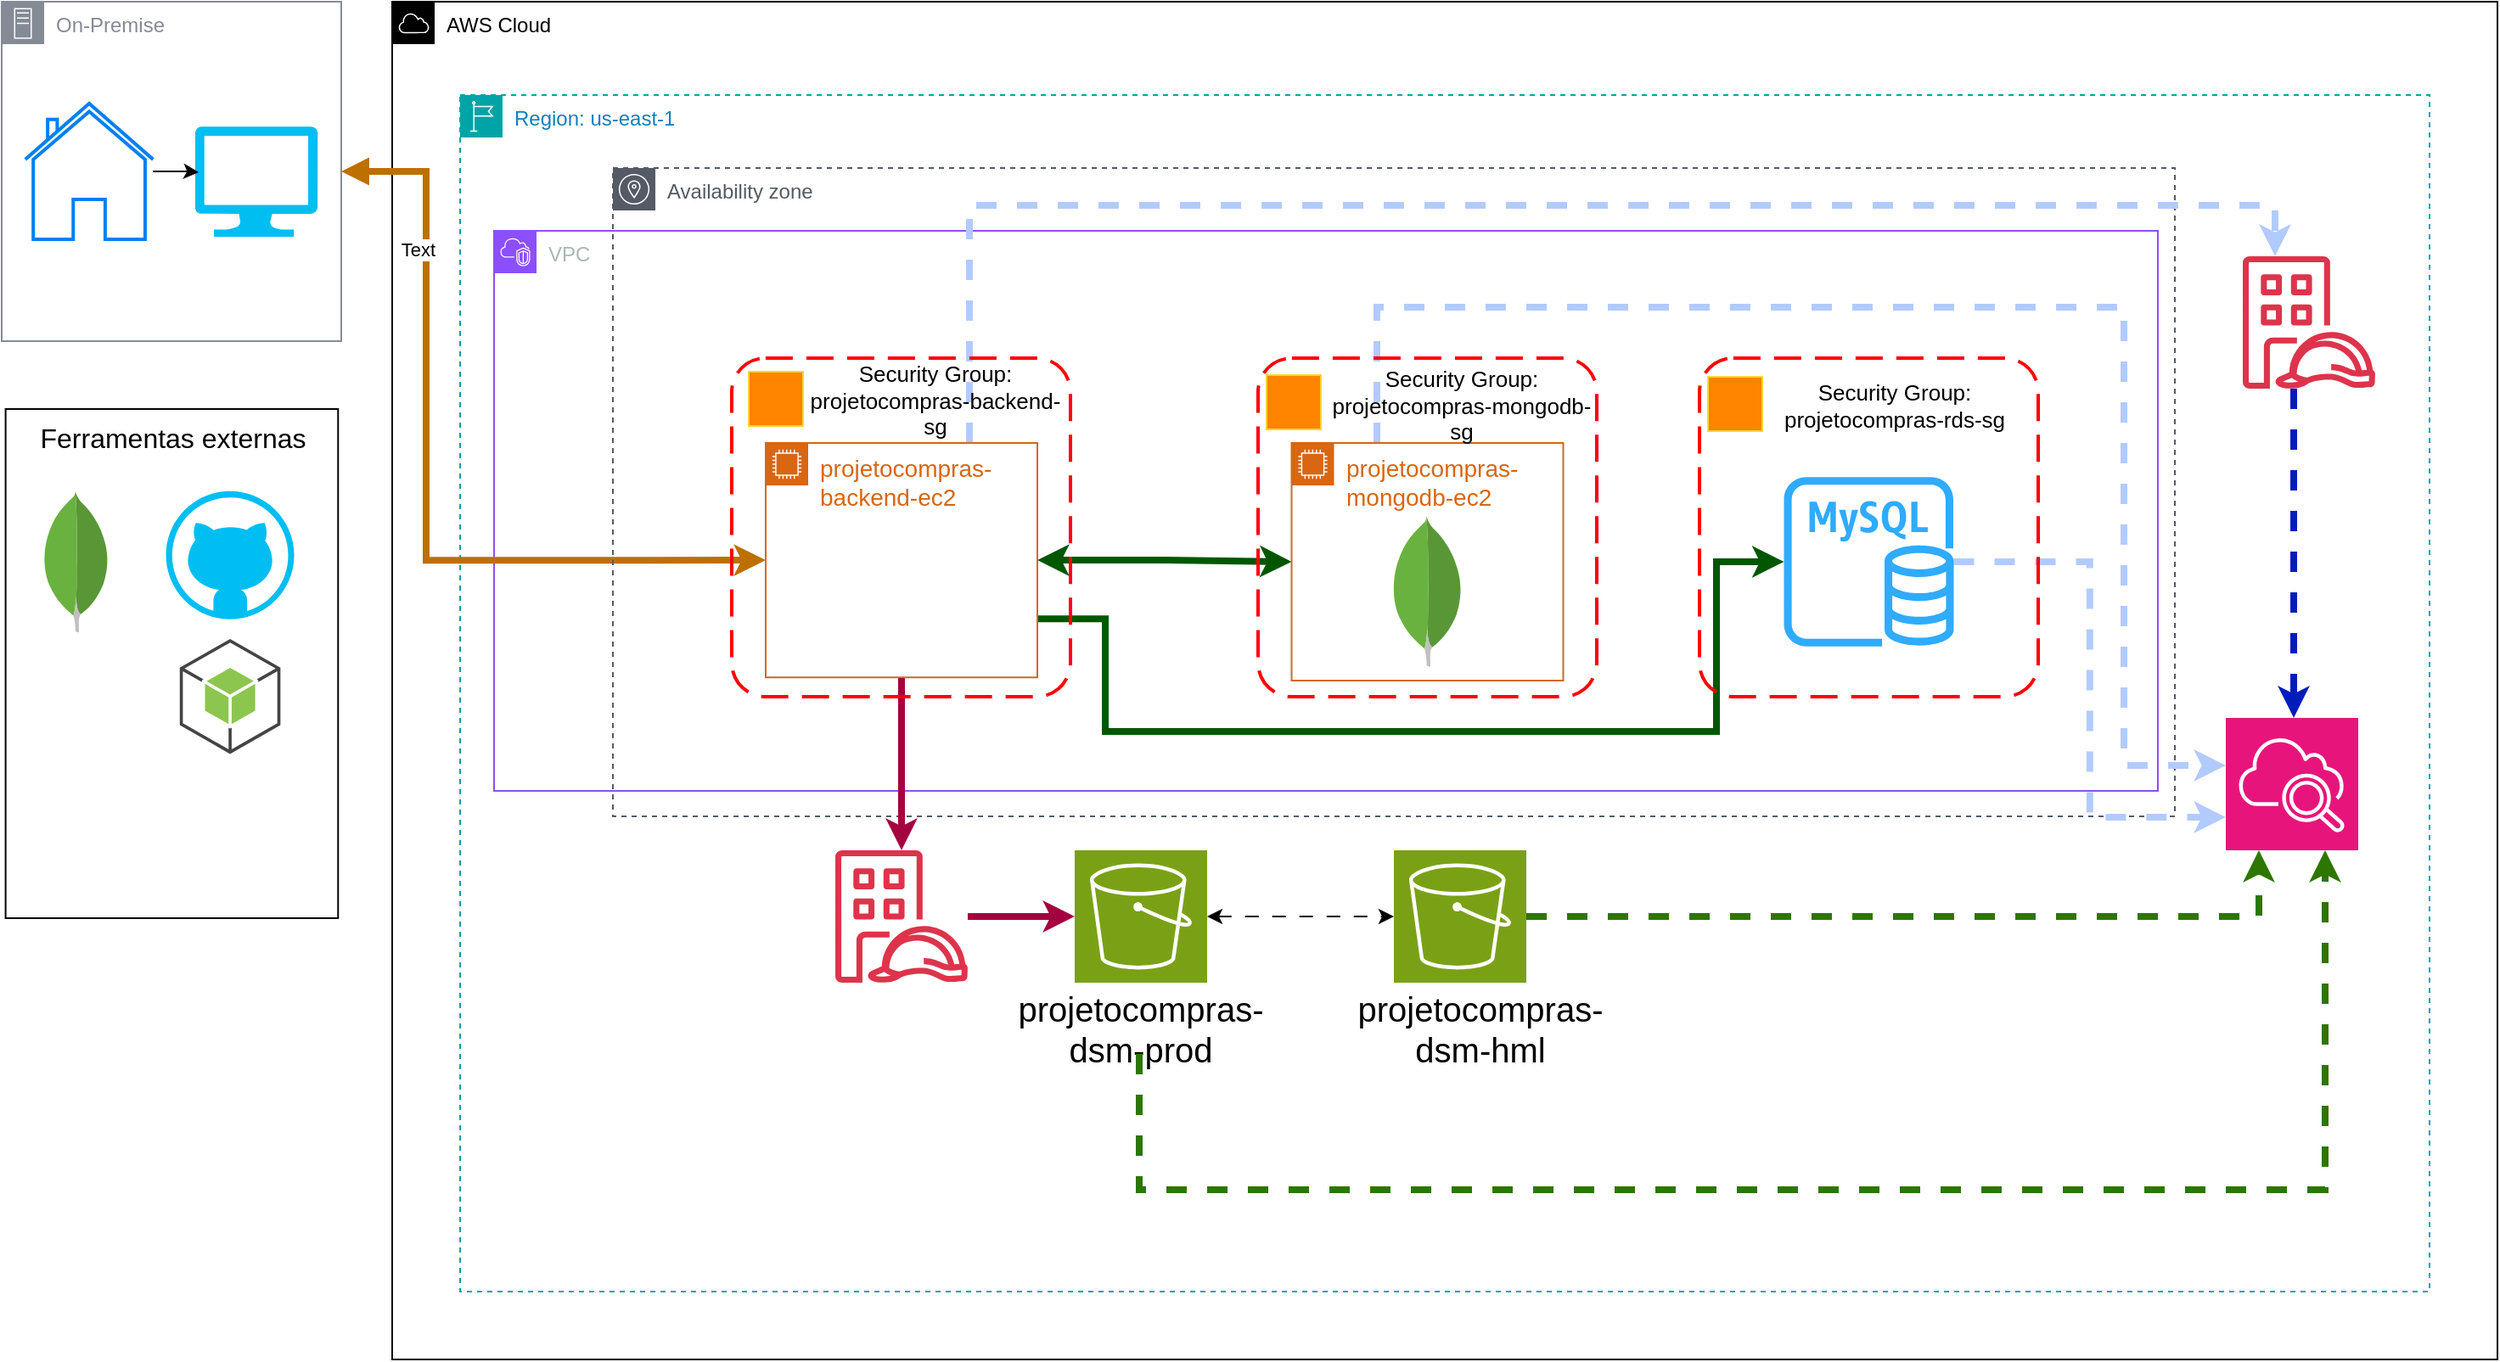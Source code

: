 <mxfile version="27.1.6">
  <diagram name="Página-1" id="vyTau0bZgFVx9bEcydUV">
    <mxGraphModel dx="1577" dy="998" grid="1" gridSize="10" guides="1" tooltips="1" connect="1" arrows="1" fold="1" page="1" pageScale="1" pageWidth="1600" pageHeight="1200" background="light-dark(#FFFFFF,#FFFFFF)" math="0" shadow="0">
      <root>
        <mxCell id="0" />
        <mxCell id="1" parent="0" />
        <mxCell id="H6Oon9mDKoxW9bWXJ_qD-19" value="AWS Cloud" style="sketch=0;outlineConnect=0;gradientColor=none;html=1;whiteSpace=wrap;fontSize=12;fontStyle=0;shape=mxgraph.aws4.group;grIcon=mxgraph.aws4.group_aws_cloud;strokeColor=light-dark(#000000,#000000);fillColor=light-dark(#FFFFFF,#FFFFFF);verticalAlign=top;align=left;spacingLeft=30;fontColor=light-dark(#000000,#000000);dashed=0;strokeWidth=1;" parent="1" vertex="1">
          <mxGeometry x="320" y="40" width="1240" height="800" as="geometry" />
        </mxCell>
        <mxCell id="H6Oon9mDKoxW9bWXJ_qD-20" value="Region: us-east-1" style="points=[[0,0],[0.25,0],[0.5,0],[0.75,0],[1,0],[1,0.25],[1,0.5],[1,0.75],[1,1],[0.75,1],[0.5,1],[0.25,1],[0,1],[0,0.75],[0,0.5],[0,0.25]];outlineConnect=0;gradientColor=none;html=1;whiteSpace=wrap;fontSize=12;fontStyle=0;container=1;pointerEvents=0;collapsible=0;recursiveResize=0;shape=mxgraph.aws4.group;grIcon=mxgraph.aws4.group_region;strokeColor=#00A4A6;fillColor=light-dark(#FFFFFF,#FFFFFF);verticalAlign=top;align=left;spacingLeft=30;fontColor=#147EBA;dashed=1;" parent="1" vertex="1">
          <mxGeometry x="360" y="95" width="1160" height="705" as="geometry" />
        </mxCell>
        <mxCell id="H6Oon9mDKoxW9bWXJ_qD-22" value="VPC" style="points=[[0,0],[0.25,0],[0.5,0],[0.75,0],[1,0],[1,0.25],[1,0.5],[1,0.75],[1,1],[0.75,1],[0.5,1],[0.25,1],[0,1],[0,0.75],[0,0.5],[0,0.25]];outlineConnect=0;gradientColor=none;html=1;whiteSpace=wrap;fontSize=12;fontStyle=0;container=1;pointerEvents=0;collapsible=0;recursiveResize=0;shape=mxgraph.aws4.group;grIcon=mxgraph.aws4.group_vpc2;strokeColor=#8C4FFF;fillColor=none;verticalAlign=top;align=left;spacingLeft=30;fontColor=#AAB7B8;dashed=0;" parent="H6Oon9mDKoxW9bWXJ_qD-20" vertex="1">
          <mxGeometry x="20" y="80" width="980" height="330" as="geometry" />
        </mxCell>
        <mxCell id="H6Oon9mDKoxW9bWXJ_qD-47" value="" style="sketch=0;points=[[0,0,0],[0.25,0,0],[0.5,0,0],[0.75,0,0],[1,0,0],[0,1,0],[0.25,1,0],[0.5,1,0],[0.75,1,0],[1,1,0],[0,0.25,0],[0,0.5,0],[0,0.75,0],[1,0.25,0],[1,0.5,0],[1,0.75,0]];outlineConnect=0;fontColor=#232F3E;fillColor=#7AA116;strokeColor=#ffffff;dashed=0;verticalLabelPosition=bottom;verticalAlign=top;align=center;html=1;fontSize=12;fontStyle=0;aspect=fixed;shape=mxgraph.aws4.resourceIcon;resIcon=mxgraph.aws4.s3;" parent="H6Oon9mDKoxW9bWXJ_qD-20" vertex="1">
          <mxGeometry x="550" y="445" width="78" height="78" as="geometry" />
        </mxCell>
        <mxCell id="H6Oon9mDKoxW9bWXJ_qD-49" value="projetocompras-dsm-hml" style="text;html=1;align=center;verticalAlign=middle;whiteSpace=wrap;rounded=0;fontSize=20;fontColor=light-dark(#000000,#000000);" parent="H6Oon9mDKoxW9bWXJ_qD-20" vertex="1">
          <mxGeometry x="560" y="535" width="82" height="30" as="geometry" />
        </mxCell>
        <mxCell id="H6Oon9mDKoxW9bWXJ_qD-73" style="edgeStyle=orthogonalEdgeStyle;rounded=0;orthogonalLoop=1;jettySize=auto;html=1;fillColor=#0050ef;strokeColor=#001DBC;dashed=1;strokeWidth=4;" parent="H6Oon9mDKoxW9bWXJ_qD-20" source="H6Oon9mDKoxW9bWXJ_qD-52" target="H6Oon9mDKoxW9bWXJ_qD-46" edge="1">
          <mxGeometry relative="1" as="geometry">
            <Array as="points">
              <mxPoint x="1080" y="275" />
              <mxPoint x="1080" y="275" />
            </Array>
          </mxGeometry>
        </mxCell>
        <mxCell id="H6Oon9mDKoxW9bWXJ_qD-52" value="" style="sketch=0;outlineConnect=0;fontColor=#232F3E;gradientColor=none;fillColor=#DD344C;strokeColor=none;dashed=0;verticalLabelPosition=bottom;verticalAlign=top;align=center;html=1;fontSize=12;fontStyle=0;aspect=fixed;pointerEvents=1;shape=mxgraph.aws4.identity_access_management_iam_roles_anywhere;" parent="H6Oon9mDKoxW9bWXJ_qD-20" vertex="1">
          <mxGeometry x="1050" y="95" width="78" height="78" as="geometry" />
        </mxCell>
        <mxCell id="H6Oon9mDKoxW9bWXJ_qD-46" value="" style="sketch=0;points=[[0,0,0],[0.25,0,0],[0.5,0,0],[0.75,0,0],[1,0,0],[0,1,0],[0.25,1,0],[0.5,1,0],[0.75,1,0],[1,1,0],[0,0.25,0],[0,0.5,0],[0,0.75,0],[1,0.25,0],[1,0.5,0],[1,0.75,0]];points=[[0,0,0],[0.25,0,0],[0.5,0,0],[0.75,0,0],[1,0,0],[0,1,0],[0.25,1,0],[0.5,1,0],[0.75,1,0],[1,1,0],[0,0.25,0],[0,0.5,0],[0,0.75,0],[1,0.25,0],[1,0.5,0],[1,0.75,0]];outlineConnect=0;fontColor=#232F3E;fillColor=#E7157B;strokeColor=#ffffff;dashed=0;verticalLabelPosition=bottom;verticalAlign=top;align=center;html=1;fontSize=12;fontStyle=0;aspect=fixed;shape=mxgraph.aws4.resourceIcon;resIcon=mxgraph.aws4.cloudwatch_2;" parent="H6Oon9mDKoxW9bWXJ_qD-20" vertex="1">
          <mxGeometry x="1040" y="367" width="78" height="78" as="geometry" />
        </mxCell>
        <mxCell id="H6Oon9mDKoxW9bWXJ_qD-67" value="" style="edgeStyle=orthogonalEdgeStyle;rounded=0;orthogonalLoop=1;jettySize=auto;html=1;fillColor=#d80073;strokeColor=#A50040;strokeWidth=4;" parent="H6Oon9mDKoxW9bWXJ_qD-20" source="H6Oon9mDKoxW9bWXJ_qD-51" target="H6Oon9mDKoxW9bWXJ_qD-45" edge="1">
          <mxGeometry relative="1" as="geometry" />
        </mxCell>
        <mxCell id="H6Oon9mDKoxW9bWXJ_qD-51" value="" style="sketch=0;outlineConnect=0;fontColor=#232F3E;gradientColor=none;fillColor=#DD344C;strokeColor=none;dashed=0;verticalLabelPosition=bottom;verticalAlign=top;align=center;html=1;fontSize=12;fontStyle=0;aspect=fixed;pointerEvents=1;shape=mxgraph.aws4.identity_access_management_iam_roles_anywhere;" parent="H6Oon9mDKoxW9bWXJ_qD-20" vertex="1">
          <mxGeometry x="221" y="445" width="78" height="78" as="geometry" />
        </mxCell>
        <mxCell id="H6Oon9mDKoxW9bWXJ_qD-48" value="projetocompras-dsm-prod" style="text;html=1;align=center;verticalAlign=middle;whiteSpace=wrap;rounded=0;fontSize=20;fontColor=light-dark(#000000,#000000);" parent="H6Oon9mDKoxW9bWXJ_qD-20" vertex="1">
          <mxGeometry x="371" y="535" width="60" height="30" as="geometry" />
        </mxCell>
        <mxCell id="H6Oon9mDKoxW9bWXJ_qD-68" style="edgeStyle=orthogonalEdgeStyle;rounded=0;orthogonalLoop=1;jettySize=auto;html=1;startArrow=classic;startFill=1;dashed=1;dashPattern=8 8;strokeColor=light-dark(#000000,#000000);" parent="H6Oon9mDKoxW9bWXJ_qD-20" source="H6Oon9mDKoxW9bWXJ_qD-45" target="H6Oon9mDKoxW9bWXJ_qD-47" edge="1">
          <mxGeometry relative="1" as="geometry" />
        </mxCell>
        <mxCell id="H6Oon9mDKoxW9bWXJ_qD-45" value="" style="sketch=0;points=[[0,0,0],[0.25,0,0],[0.5,0,0],[0.75,0,0],[1,0,0],[0,1,0],[0.25,1,0],[0.5,1,0],[0.75,1,0],[1,1,0],[0,0.25,0],[0,0.5,0],[0,0.75,0],[1,0.25,0],[1,0.5,0],[1,0.75,0]];outlineConnect=0;fontColor=#232F3E;fillColor=#7AA116;strokeColor=#ffffff;dashed=0;verticalLabelPosition=bottom;verticalAlign=top;align=center;html=1;fontSize=12;fontStyle=0;aspect=fixed;shape=mxgraph.aws4.resourceIcon;resIcon=mxgraph.aws4.s3;" parent="H6Oon9mDKoxW9bWXJ_qD-20" vertex="1">
          <mxGeometry x="362" y="445" width="78" height="78" as="geometry" />
        </mxCell>
        <mxCell id="H6Oon9mDKoxW9bWXJ_qD-69" style="edgeStyle=orthogonalEdgeStyle;rounded=0;orthogonalLoop=1;jettySize=auto;html=1;entryX=0.25;entryY=1;entryDx=0;entryDy=0;entryPerimeter=0;fillColor=#60a917;strokeColor=#2D7600;dashed=1;strokeWidth=4;" parent="H6Oon9mDKoxW9bWXJ_qD-20" source="H6Oon9mDKoxW9bWXJ_qD-47" target="H6Oon9mDKoxW9bWXJ_qD-46" edge="1">
          <mxGeometry relative="1" as="geometry" />
        </mxCell>
        <mxCell id="H6Oon9mDKoxW9bWXJ_qD-70" style="edgeStyle=orthogonalEdgeStyle;rounded=0;orthogonalLoop=1;jettySize=auto;html=1;entryX=0.75;entryY=1;entryDx=0;entryDy=0;entryPerimeter=0;fillColor=#a20025;strokeColor=#2D7600;dashed=1;strokeWidth=4;" parent="H6Oon9mDKoxW9bWXJ_qD-20" target="H6Oon9mDKoxW9bWXJ_qD-46" edge="1">
          <mxGeometry relative="1" as="geometry">
            <mxPoint x="400" y="565" as="sourcePoint" />
            <Array as="points">
              <mxPoint x="400" y="645" />
              <mxPoint x="1099" y="645" />
            </Array>
          </mxGeometry>
        </mxCell>
        <mxCell id="H6Oon9mDKoxW9bWXJ_qD-50" value="" style="edgeStyle=orthogonalEdgeStyle;rounded=0;orthogonalLoop=1;jettySize=auto;html=1;entryX=0;entryY=0.5;entryDx=0;entryDy=0;strokeWidth=4;startArrow=block;startFill=1;fillColor=#f0a30a;strokeColor=light-dark(#BD7000,#BD7000);" parent="1" source="H6Oon9mDKoxW9bWXJ_qD-4" target="H6Oon9mDKoxW9bWXJ_qD-29" edge="1">
          <mxGeometry relative="1" as="geometry">
            <Array as="points">
              <mxPoint x="340" y="140" />
              <mxPoint x="340" y="369" />
            </Array>
          </mxGeometry>
        </mxCell>
        <mxCell id="k67Nql8nOUypePMKPzLe-13" value="Text" style="edgeLabel;html=1;align=center;verticalAlign=middle;resizable=0;points=[];" vertex="1" connectable="0" parent="H6Oon9mDKoxW9bWXJ_qD-50">
          <mxGeometry x="-0.599" y="-5" relative="1" as="geometry">
            <mxPoint as="offset" />
          </mxGeometry>
        </mxCell>
        <mxCell id="H6Oon9mDKoxW9bWXJ_qD-21" value="Availability zone" style="sketch=0;outlineConnect=0;gradientColor=none;html=1;whiteSpace=wrap;fontSize=12;fontStyle=0;shape=mxgraph.aws4.group;grIcon=mxgraph.aws4.group_availability_zone;strokeColor=#545B64;fillColor=none;verticalAlign=top;align=left;spacingLeft=30;fontColor=#545B64;dashed=1;" parent="1" vertex="1">
          <mxGeometry x="450" y="138" width="920" height="382" as="geometry" />
        </mxCell>
        <mxCell id="H6Oon9mDKoxW9bWXJ_qD-62" value="" style="edgeStyle=orthogonalEdgeStyle;rounded=0;orthogonalLoop=1;jettySize=auto;html=1;entryX=0;entryY=0.5;entryDx=0;entryDy=0;strokeColor=#005700;fillColor=#008a00;strokeWidth=4;startArrow=classic;startFill=1;" parent="1" source="H6Oon9mDKoxW9bWXJ_qD-29" target="H6Oon9mDKoxW9bWXJ_qD-35" edge="1">
          <mxGeometry relative="1" as="geometry" />
        </mxCell>
        <mxCell id="H6Oon9mDKoxW9bWXJ_qD-63" style="edgeStyle=orthogonalEdgeStyle;rounded=0;orthogonalLoop=1;jettySize=auto;html=1;strokeColor=#005700;exitX=1;exitY=0.75;exitDx=0;exitDy=0;fillColor=#008a00;strokeWidth=4;" parent="1" source="H6Oon9mDKoxW9bWXJ_qD-29" target="H6Oon9mDKoxW9bWXJ_qD-44" edge="1">
          <mxGeometry relative="1" as="geometry">
            <Array as="points">
              <mxPoint x="740" y="404" />
              <mxPoint x="740" y="470" />
              <mxPoint x="1100" y="470" />
              <mxPoint x="1100" y="370" />
            </Array>
          </mxGeometry>
        </mxCell>
        <mxCell id="H6Oon9mDKoxW9bWXJ_qD-66" style="edgeStyle=orthogonalEdgeStyle;rounded=0;orthogonalLoop=1;jettySize=auto;html=1;fillColor=#d80073;strokeColor=#A50040;strokeWidth=4;" parent="1" source="H6Oon9mDKoxW9bWXJ_qD-29" target="H6Oon9mDKoxW9bWXJ_qD-51" edge="1">
          <mxGeometry relative="1" as="geometry" />
        </mxCell>
        <mxCell id="H6Oon9mDKoxW9bWXJ_qD-71" style="edgeStyle=orthogonalEdgeStyle;rounded=0;orthogonalLoop=1;jettySize=auto;html=1;exitX=0.75;exitY=0;exitDx=0;exitDy=0;fillColor=#a20025;strokeColor=light-dark(#B2CBFF,#B2CBFF);dashed=1;strokeWidth=4;" parent="1" source="H6Oon9mDKoxW9bWXJ_qD-29" target="H6Oon9mDKoxW9bWXJ_qD-52" edge="1">
          <mxGeometry relative="1" as="geometry">
            <Array as="points">
              <mxPoint x="660" y="160" />
              <mxPoint x="1429" y="160" />
            </Array>
          </mxGeometry>
        </mxCell>
        <mxCell id="H6Oon9mDKoxW9bWXJ_qD-65" style="edgeStyle=orthogonalEdgeStyle;rounded=0;orthogonalLoop=1;jettySize=auto;html=1;fillColor=#a20025;strokeColor=light-dark(#B2CBFF,#B2CBFF);dashed=1;strokeWidth=4;" parent="1" source="H6Oon9mDKoxW9bWXJ_qD-35" target="H6Oon9mDKoxW9bWXJ_qD-46" edge="1">
          <mxGeometry relative="1" as="geometry">
            <Array as="points">
              <mxPoint x="900" y="220" />
              <mxPoint x="1340" y="220" />
              <mxPoint x="1340" y="490" />
            </Array>
          </mxGeometry>
        </mxCell>
        <mxCell id="H6Oon9mDKoxW9bWXJ_qD-64" style="edgeStyle=orthogonalEdgeStyle;rounded=0;orthogonalLoop=1;jettySize=auto;html=1;entryX=0;entryY=0.75;entryDx=0;entryDy=0;entryPerimeter=0;fillColor=#a20025;strokeColor=light-dark(#B2CBFF,#B2CBFF);dashed=1;strokeWidth=4;" parent="1" source="H6Oon9mDKoxW9bWXJ_qD-44" target="H6Oon9mDKoxW9bWXJ_qD-46" edge="1">
          <mxGeometry relative="1" as="geometry" />
        </mxCell>
        <mxCell id="H6Oon9mDKoxW9bWXJ_qD-76" value="" style="group" parent="1" vertex="1" connectable="0">
          <mxGeometry x="520" y="250" width="199.5" height="199.5" as="geometry" />
        </mxCell>
        <mxCell id="H6Oon9mDKoxW9bWXJ_qD-23" value="" style="rounded=1;arcSize=10;dashed=1;strokeColor=#ff0000;fillColor=none;gradientColor=none;dashPattern=8 4;strokeWidth=2;" parent="H6Oon9mDKoxW9bWXJ_qD-76" vertex="1">
          <mxGeometry width="199.5" height="199.5" as="geometry" />
        </mxCell>
        <mxCell id="H6Oon9mDKoxW9bWXJ_qD-29" value="projetocompras-backend-ec2" style="points=[[0,0],[0.25,0],[0.5,0],[0.75,0],[1,0],[1,0.25],[1,0.5],[1,0.75],[1,1],[0.75,1],[0.5,1],[0.25,1],[0,1],[0,0.75],[0,0.5],[0,0.25]];outlineConnect=0;gradientColor=none;html=1;whiteSpace=wrap;fontSize=14;fontStyle=0;container=1;pointerEvents=0;collapsible=0;recursiveResize=0;shape=mxgraph.aws4.group;grIcon=mxgraph.aws4.group_ec2_instance_contents;strokeColor=#D86613;fillColor=none;verticalAlign=top;align=left;spacingLeft=30;fontColor=#D86613;dashed=0;" parent="H6Oon9mDKoxW9bWXJ_qD-76" vertex="1">
          <mxGeometry x="20" y="50" width="160" height="138.1" as="geometry" />
        </mxCell>
        <mxCell id="H6Oon9mDKoxW9bWXJ_qD-75" value="" style="group" parent="H6Oon9mDKoxW9bWXJ_qD-76" vertex="1" connectable="0">
          <mxGeometry x="10" y="8" width="189.5" height="32" as="geometry" />
        </mxCell>
        <mxCell id="H6Oon9mDKoxW9bWXJ_qD-27" value="" style="fillColor=light-dark(#ff8400, #36210a);aspect=fixed;sketch=0;pointerEvents=1;shadow=0;dashed=0;html=1;strokeColor=light-dark(#FCD530,#996500);labelPosition=center;verticalLabelPosition=bottom;outlineConnect=0;verticalAlign=top;align=center;shape=mxgraph.openstack.neutron_securitygroup;" parent="H6Oon9mDKoxW9bWXJ_qD-75" vertex="1">
          <mxGeometry width="32" height="32" as="geometry" />
        </mxCell>
        <mxCell id="H6Oon9mDKoxW9bWXJ_qD-28" value="&lt;span style=&quot;color: light-dark(rgb(0, 0, 0), rgb(0, 0, 0));&quot;&gt;Security Group: projetocompras-backend-sg&lt;/span&gt;" style="text;html=1;align=center;verticalAlign=middle;whiteSpace=wrap;rounded=0;fontSize=13;" parent="H6Oon9mDKoxW9bWXJ_qD-75" vertex="1">
          <mxGeometry x="29.5" y="2" width="160" height="30" as="geometry" />
        </mxCell>
        <mxCell id="H6Oon9mDKoxW9bWXJ_qD-32" value="" style="shape=image;verticalLabelPosition=bottom;labelBackgroundColor=default;verticalAlign=top;aspect=fixed;imageAspect=0;image=https://cdn.iconscout.com/icon/free/png-256/free-nginx-3628948-3030173.png;" parent="H6Oon9mDKoxW9bWXJ_qD-76" vertex="1">
          <mxGeometry x="110" y="110" width="49.18" height="49.18" as="geometry" />
        </mxCell>
        <mxCell id="m0ce2fJHQVsM4_W2PDPC-1" value="" style="shape=image;verticalLabelPosition=bottom;labelBackgroundColor=default;verticalAlign=top;aspect=fixed;imageAspect=0;image=https://img.vivaolinux.com.br/imagens/dicas/comunidade/duckdns.png;" parent="H6Oon9mDKoxW9bWXJ_qD-76" vertex="1">
          <mxGeometry x="40" y="104.59" width="60" height="60" as="geometry" />
        </mxCell>
        <mxCell id="H6Oon9mDKoxW9bWXJ_qD-78" value="" style="group;fontColor=light-dark(#000000,#000000);" parent="1" vertex="1" connectable="0">
          <mxGeometry x="830" y="250" width="203" height="199.5" as="geometry" />
        </mxCell>
        <mxCell id="H6Oon9mDKoxW9bWXJ_qD-24" value="" style="rounded=1;arcSize=10;dashed=1;strokeColor=#ff0000;fillColor=none;gradientColor=none;dashPattern=8 4;strokeWidth=2;" parent="H6Oon9mDKoxW9bWXJ_qD-78" vertex="1">
          <mxGeometry width="199.5" height="199.5" as="geometry" />
        </mxCell>
        <mxCell id="H6Oon9mDKoxW9bWXJ_qD-35" value="projetocompras-mongodb-ec2" style="points=[[0,0],[0.25,0],[0.5,0],[0.75,0],[1,0],[1,0.25],[1,0.5],[1,0.75],[1,1],[0.75,1],[0.5,1],[0.25,1],[0,1],[0,0.75],[0,0.5],[0,0.25]];outlineConnect=0;gradientColor=none;html=1;whiteSpace=wrap;fontSize=14;fontStyle=0;container=1;pointerEvents=0;collapsible=0;recursiveResize=0;shape=mxgraph.aws4.group;grIcon=mxgraph.aws4.group_ec2_instance_contents;strokeColor=#D86613;fillColor=none;verticalAlign=top;align=left;spacingLeft=30;fontColor=#D86613;dashed=0;" parent="H6Oon9mDKoxW9bWXJ_qD-78" vertex="1">
          <mxGeometry x="19.75" y="50" width="160" height="140" as="geometry" />
        </mxCell>
        <mxCell id="H6Oon9mDKoxW9bWXJ_qD-36" value="" style="dashed=0;outlineConnect=0;html=1;align=center;labelPosition=center;verticalLabelPosition=bottom;verticalAlign=top;shape=mxgraph.weblogos.mongodb" parent="H6Oon9mDKoxW9bWXJ_qD-35" vertex="1">
          <mxGeometry x="58.79" y="43.18" width="42.41" height="88.72" as="geometry" />
        </mxCell>
        <mxCell id="H6Oon9mDKoxW9bWXJ_qD-77" value="" style="group;fontColor=light-dark(#000000,#000000);" parent="H6Oon9mDKoxW9bWXJ_qD-78" vertex="1" connectable="0">
          <mxGeometry x="5" y="10" width="198" height="33" as="geometry" />
        </mxCell>
        <mxCell id="H6Oon9mDKoxW9bWXJ_qD-33" value="" style="fillColor=light-dark(#ff8400, #36210a);aspect=fixed;sketch=0;pointerEvents=1;shadow=0;dashed=0;html=1;strokeColor=light-dark(#FCD530,#996500);labelPosition=center;verticalLabelPosition=bottom;outlineConnect=0;verticalAlign=top;align=center;shape=mxgraph.openstack.neutron_securitygroup;" parent="H6Oon9mDKoxW9bWXJ_qD-77" vertex="1">
          <mxGeometry width="32" height="32" as="geometry" />
        </mxCell>
        <mxCell id="H6Oon9mDKoxW9bWXJ_qD-34" value="&lt;span style=&quot;color: light-dark(rgb(0, 0, 0), rgb(0, 0, 0));&quot;&gt;Security Group: projetocompras-mongodb-sg&lt;/span&gt;" style="text;html=1;align=center;verticalAlign=middle;whiteSpace=wrap;rounded=0;fontSize=13;" parent="H6Oon9mDKoxW9bWXJ_qD-77" vertex="1">
          <mxGeometry x="32" y="3" width="166" height="30" as="geometry" />
        </mxCell>
        <mxCell id="H6Oon9mDKoxW9bWXJ_qD-80" value="" style="group" parent="1" vertex="1" connectable="0">
          <mxGeometry x="1090" y="250" width="199.5" height="199.5" as="geometry" />
        </mxCell>
        <mxCell id="H6Oon9mDKoxW9bWXJ_qD-25" value="" style="rounded=1;arcSize=10;dashed=1;strokeColor=#ff0000;fillColor=none;gradientColor=none;dashPattern=8 4;strokeWidth=2;" parent="H6Oon9mDKoxW9bWXJ_qD-80" vertex="1">
          <mxGeometry width="199.5" height="199.5" as="geometry" />
        </mxCell>
        <mxCell id="H6Oon9mDKoxW9bWXJ_qD-44" value="" style="sketch=0;outlineConnect=0;fontColor=#232F3E;gradientColor=none;fillColor=#2FABFF;strokeColor=none;dashed=0;verticalLabelPosition=bottom;verticalAlign=top;align=center;html=1;fontSize=12;fontStyle=0;aspect=fixed;pointerEvents=1;shape=mxgraph.aws4.rds_mysql_instance;" parent="H6Oon9mDKoxW9bWXJ_qD-80" vertex="1">
          <mxGeometry x="49.75" y="70" width="100" height="100" as="geometry" />
        </mxCell>
        <mxCell id="H6Oon9mDKoxW9bWXJ_qD-79" value="" style="group;fontColor=light-dark(#000000,#000000);" parent="H6Oon9mDKoxW9bWXJ_qD-80" vertex="1" connectable="0">
          <mxGeometry x="5" y="11" width="189.5" height="32" as="geometry" />
        </mxCell>
        <mxCell id="H6Oon9mDKoxW9bWXJ_qD-39" value="" style="fillColor=light-dark(#ff8400, #36210a);aspect=fixed;sketch=0;pointerEvents=1;shadow=0;dashed=0;html=1;strokeColor=light-dark(#FCD530,#996500);labelPosition=center;verticalLabelPosition=bottom;outlineConnect=0;verticalAlign=top;align=center;shape=mxgraph.openstack.neutron_securitygroup;" parent="H6Oon9mDKoxW9bWXJ_qD-79" vertex="1">
          <mxGeometry width="32" height="32" as="geometry" />
        </mxCell>
        <mxCell id="H6Oon9mDKoxW9bWXJ_qD-40" value="&lt;span style=&quot;color: light-dark(rgb(0, 0, 0), rgb(0, 0, 0));&quot;&gt;Security Group: projetocompras-rds-sg&lt;/span&gt;" style="text;html=1;align=center;verticalAlign=middle;whiteSpace=wrap;rounded=0;fontSize=13;" parent="H6Oon9mDKoxW9bWXJ_qD-79" vertex="1">
          <mxGeometry x="29.5" y="2" width="160" height="30" as="geometry" />
        </mxCell>
        <mxCell id="k67Nql8nOUypePMKPzLe-12" value="" style="group;fillColor=light-dark(#FFFFFF,#FFFFFF);" vertex="1" connectable="0" parent="1">
          <mxGeometry x="90" y="40" width="200" height="200" as="geometry" />
        </mxCell>
        <mxCell id="H6Oon9mDKoxW9bWXJ_qD-4" value="On-Premise" style="sketch=0;outlineConnect=0;gradientColor=none;html=1;whiteSpace=wrap;fontSize=12;fontStyle=0;shape=mxgraph.aws4.group;grIcon=mxgraph.aws4.group_on_premise;strokeColor=#858B94;fillColor=light-dark(#FFFFFF,#FEFEFE);verticalAlign=top;align=left;spacingLeft=30;fontColor=#858B94;dashed=0;" parent="k67Nql8nOUypePMKPzLe-12" vertex="1">
          <mxGeometry width="200" height="200" as="geometry" />
        </mxCell>
        <mxCell id="H6Oon9mDKoxW9bWXJ_qD-5" value="" style="html=1;verticalLabelPosition=bottom;align=center;labelBackgroundColor=#ffffff;verticalAlign=top;strokeWidth=2;strokeColor=#0080F0;shadow=0;dashed=0;shape=mxgraph.ios7.icons.home;fillColor=none;" parent="k67Nql8nOUypePMKPzLe-12" vertex="1">
          <mxGeometry x="13.89" y="60" width="75.29" height="80" as="geometry" />
        </mxCell>
        <mxCell id="H6Oon9mDKoxW9bWXJ_qD-6" value="" style="verticalLabelPosition=bottom;html=1;verticalAlign=top;align=center;strokeColor=none;fillColor=#00BEF2;shape=mxgraph.azure.computer;pointerEvents=1;" parent="k67Nql8nOUypePMKPzLe-12" vertex="1">
          <mxGeometry x="113.89" y="73.5" width="72.22" height="65" as="geometry" />
        </mxCell>
        <mxCell id="H6Oon9mDKoxW9bWXJ_qD-7" style="edgeStyle=orthogonalEdgeStyle;rounded=0;orthogonalLoop=1;jettySize=auto;html=1;entryX=0.031;entryY=0.415;entryDx=0;entryDy=0;entryPerimeter=0;" parent="k67Nql8nOUypePMKPzLe-12" source="H6Oon9mDKoxW9bWXJ_qD-5" target="H6Oon9mDKoxW9bWXJ_qD-6" edge="1">
          <mxGeometry relative="1" as="geometry" />
        </mxCell>
        <mxCell id="k67Nql8nOUypePMKPzLe-14" value="" style="group" vertex="1" connectable="0" parent="1">
          <mxGeometry x="90" y="280" width="198.13" height="300" as="geometry" />
        </mxCell>
        <mxCell id="H6Oon9mDKoxW9bWXJ_qD-8" value="" style="rounded=0;whiteSpace=wrap;html=1;strokeColor=light-dark(#000000,#000000);fillColor=light-dark(#FFFFFF,#FFFFFF);" parent="k67Nql8nOUypePMKPzLe-14" vertex="1">
          <mxGeometry x="2.294" width="195.836" height="300" as="geometry" />
        </mxCell>
        <mxCell id="H6Oon9mDKoxW9bWXJ_qD-9" value="" style="dashed=0;outlineConnect=0;html=1;align=center;labelPosition=center;verticalLabelPosition=bottom;verticalAlign=top;shape=mxgraph.weblogos.mongodb" parent="k67Nql8nOUypePMKPzLe-14" vertex="1">
          <mxGeometry x="23.933" y="48.387" width="39.872" height="83.419" as="geometry" />
        </mxCell>
        <mxCell id="H6Oon9mDKoxW9bWXJ_qD-10" value="Ferramentas externas" style="text;html=1;align=center;verticalAlign=middle;whiteSpace=wrap;rounded=0;strokeWidth=1;fontStyle=0;fontSize=16;fontColor=light-dark(#000000,#000000);" parent="k67Nql8nOUypePMKPzLe-14" vertex="1">
          <mxGeometry x="4.578" y="7.742" width="192.159" height="19.355" as="geometry" />
        </mxCell>
        <mxCell id="H6Oon9mDKoxW9bWXJ_qD-12" value="" style="shape=mxgraph.azure.github_code;html=1;verticalAlign=top;verticalLabelPosition=bottom;labelBackgroundColor=#ffffff;imageAspect=0;aspect=fixed;image=https://cdn4.iconfinder.com/data/icons/ionicons/512/icon-social-github-128.png;strokeColor=none;fillColor=light-dark(#00BEF2,#000000);pointerEvents=1;" parent="k67Nql8nOUypePMKPzLe-14" vertex="1">
          <mxGeometry x="96.786" y="48.387" width="75.484" height="75.484" as="geometry" />
        </mxCell>
        <mxCell id="H6Oon9mDKoxW9bWXJ_qD-14" value="" style="outlineConnect=0;dashed=0;verticalLabelPosition=bottom;verticalAlign=top;align=center;html=1;shape=mxgraph.aws3.android;fillColor=#8CC64F;gradientColor=none;" parent="k67Nql8nOUypePMKPzLe-14" vertex="1">
          <mxGeometry x="104.896" y="135.484" width="59.275" height="67.742" as="geometry" />
        </mxCell>
        <mxCell id="H6Oon9mDKoxW9bWXJ_qD-16" value="" style="shape=image;verticalLabelPosition=bottom;labelBackgroundColor=default;verticalAlign=top;aspect=fixed;imageAspect=0;image=https://img.vivaolinux.com.br/imagens/dicas/comunidade/duckdns.png;" parent="k67Nql8nOUypePMKPzLe-14" vertex="1">
          <mxGeometry x="18.02" y="145.161" width="58.065" height="58.065" as="geometry" />
        </mxCell>
        <mxCell id="H6Oon9mDKoxW9bWXJ_qD-17" value="" style="shape=image;verticalLabelPosition=bottom;labelBackgroundColor=default;verticalAlign=top;aspect=fixed;imageAspect=0;image=https://butecotecnologico.com.br/images/wp-content/uploads/2016/01/logo_pm2.png;" parent="k67Nql8nOUypePMKPzLe-14" vertex="1">
          <mxGeometry y="226.597" width="108.9" height="30.677" as="geometry" />
        </mxCell>
        <mxCell id="H6Oon9mDKoxW9bWXJ_qD-31" value="" style="shape=image;verticalLabelPosition=bottom;labelBackgroundColor=default;verticalAlign=top;aspect=fixed;imageAspect=0;image=https://cdn.iconscout.com/icon/free/png-256/free-nginx-3628948-3030173.png;" parent="k67Nql8nOUypePMKPzLe-14" vertex="1">
          <mxGeometry x="104.896" y="208.065" width="67.742" height="67.742" as="geometry" />
        </mxCell>
      </root>
    </mxGraphModel>
  </diagram>
</mxfile>
